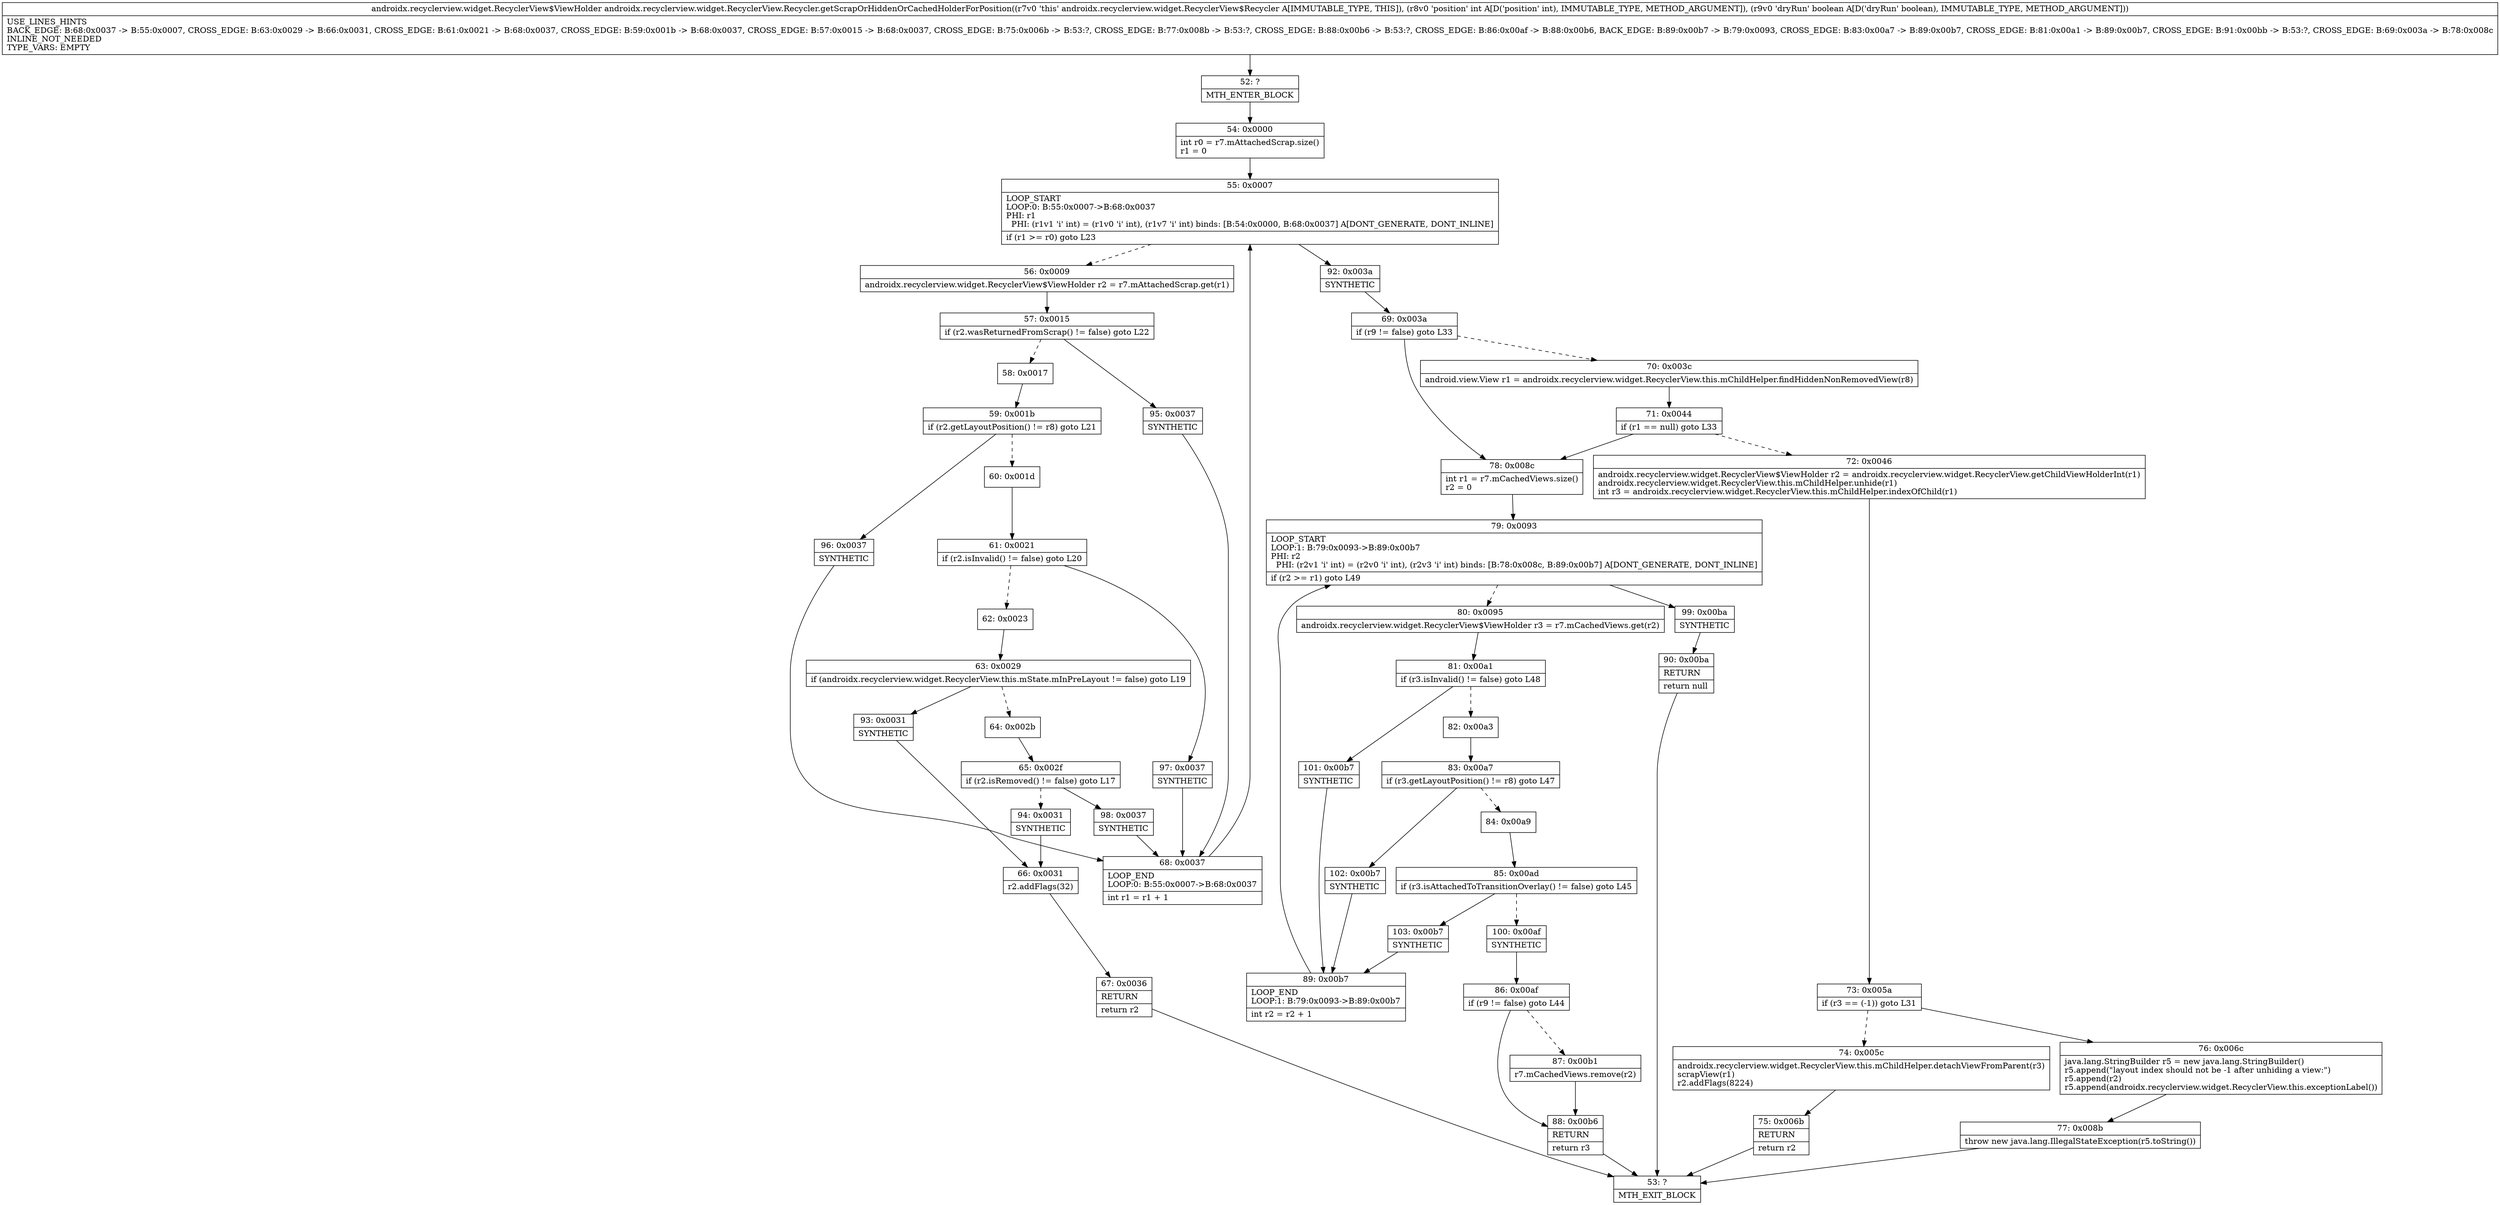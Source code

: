 digraph "CFG forandroidx.recyclerview.widget.RecyclerView.Recycler.getScrapOrHiddenOrCachedHolderForPosition(IZ)Landroidx\/recyclerview\/widget\/RecyclerView$ViewHolder;" {
Node_52 [shape=record,label="{52\:\ ?|MTH_ENTER_BLOCK\l}"];
Node_54 [shape=record,label="{54\:\ 0x0000|int r0 = r7.mAttachedScrap.size()\lr1 = 0\l}"];
Node_55 [shape=record,label="{55\:\ 0x0007|LOOP_START\lLOOP:0: B:55:0x0007\-\>B:68:0x0037\lPHI: r1 \l  PHI: (r1v1 'i' int) = (r1v0 'i' int), (r1v7 'i' int) binds: [B:54:0x0000, B:68:0x0037] A[DONT_GENERATE, DONT_INLINE]\l|if (r1 \>= r0) goto L23\l}"];
Node_56 [shape=record,label="{56\:\ 0x0009|androidx.recyclerview.widget.RecyclerView$ViewHolder r2 = r7.mAttachedScrap.get(r1)\l}"];
Node_57 [shape=record,label="{57\:\ 0x0015|if (r2.wasReturnedFromScrap() != false) goto L22\l}"];
Node_58 [shape=record,label="{58\:\ 0x0017}"];
Node_59 [shape=record,label="{59\:\ 0x001b|if (r2.getLayoutPosition() != r8) goto L21\l}"];
Node_60 [shape=record,label="{60\:\ 0x001d}"];
Node_61 [shape=record,label="{61\:\ 0x0021|if (r2.isInvalid() != false) goto L20\l}"];
Node_62 [shape=record,label="{62\:\ 0x0023}"];
Node_63 [shape=record,label="{63\:\ 0x0029|if (androidx.recyclerview.widget.RecyclerView.this.mState.mInPreLayout != false) goto L19\l}"];
Node_64 [shape=record,label="{64\:\ 0x002b}"];
Node_65 [shape=record,label="{65\:\ 0x002f|if (r2.isRemoved() != false) goto L17\l}"];
Node_94 [shape=record,label="{94\:\ 0x0031|SYNTHETIC\l}"];
Node_66 [shape=record,label="{66\:\ 0x0031|r2.addFlags(32)\l}"];
Node_67 [shape=record,label="{67\:\ 0x0036|RETURN\l|return r2\l}"];
Node_53 [shape=record,label="{53\:\ ?|MTH_EXIT_BLOCK\l}"];
Node_98 [shape=record,label="{98\:\ 0x0037|SYNTHETIC\l}"];
Node_68 [shape=record,label="{68\:\ 0x0037|LOOP_END\lLOOP:0: B:55:0x0007\-\>B:68:0x0037\l|int r1 = r1 + 1\l}"];
Node_93 [shape=record,label="{93\:\ 0x0031|SYNTHETIC\l}"];
Node_97 [shape=record,label="{97\:\ 0x0037|SYNTHETIC\l}"];
Node_96 [shape=record,label="{96\:\ 0x0037|SYNTHETIC\l}"];
Node_95 [shape=record,label="{95\:\ 0x0037|SYNTHETIC\l}"];
Node_92 [shape=record,label="{92\:\ 0x003a|SYNTHETIC\l}"];
Node_69 [shape=record,label="{69\:\ 0x003a|if (r9 != false) goto L33\l}"];
Node_70 [shape=record,label="{70\:\ 0x003c|android.view.View r1 = androidx.recyclerview.widget.RecyclerView.this.mChildHelper.findHiddenNonRemovedView(r8)\l}"];
Node_71 [shape=record,label="{71\:\ 0x0044|if (r1 == null) goto L33\l}"];
Node_72 [shape=record,label="{72\:\ 0x0046|androidx.recyclerview.widget.RecyclerView$ViewHolder r2 = androidx.recyclerview.widget.RecyclerView.getChildViewHolderInt(r1)\landroidx.recyclerview.widget.RecyclerView.this.mChildHelper.unhide(r1)\lint r3 = androidx.recyclerview.widget.RecyclerView.this.mChildHelper.indexOfChild(r1)\l}"];
Node_73 [shape=record,label="{73\:\ 0x005a|if (r3 == (\-1)) goto L31\l}"];
Node_74 [shape=record,label="{74\:\ 0x005c|androidx.recyclerview.widget.RecyclerView.this.mChildHelper.detachViewFromParent(r3)\lscrapView(r1)\lr2.addFlags(8224)\l}"];
Node_75 [shape=record,label="{75\:\ 0x006b|RETURN\l|return r2\l}"];
Node_76 [shape=record,label="{76\:\ 0x006c|java.lang.StringBuilder r5 = new java.lang.StringBuilder()\lr5.append(\"layout index should not be \-1 after unhiding a view:\")\lr5.append(r2)\lr5.append(androidx.recyclerview.widget.RecyclerView.this.exceptionLabel())\l}"];
Node_77 [shape=record,label="{77\:\ 0x008b|throw new java.lang.IllegalStateException(r5.toString())\l}"];
Node_78 [shape=record,label="{78\:\ 0x008c|int r1 = r7.mCachedViews.size()\lr2 = 0\l}"];
Node_79 [shape=record,label="{79\:\ 0x0093|LOOP_START\lLOOP:1: B:79:0x0093\-\>B:89:0x00b7\lPHI: r2 \l  PHI: (r2v1 'i' int) = (r2v0 'i' int), (r2v3 'i' int) binds: [B:78:0x008c, B:89:0x00b7] A[DONT_GENERATE, DONT_INLINE]\l|if (r2 \>= r1) goto L49\l}"];
Node_80 [shape=record,label="{80\:\ 0x0095|androidx.recyclerview.widget.RecyclerView$ViewHolder r3 = r7.mCachedViews.get(r2)\l}"];
Node_81 [shape=record,label="{81\:\ 0x00a1|if (r3.isInvalid() != false) goto L48\l}"];
Node_82 [shape=record,label="{82\:\ 0x00a3}"];
Node_83 [shape=record,label="{83\:\ 0x00a7|if (r3.getLayoutPosition() != r8) goto L47\l}"];
Node_84 [shape=record,label="{84\:\ 0x00a9}"];
Node_85 [shape=record,label="{85\:\ 0x00ad|if (r3.isAttachedToTransitionOverlay() != false) goto L45\l}"];
Node_100 [shape=record,label="{100\:\ 0x00af|SYNTHETIC\l}"];
Node_86 [shape=record,label="{86\:\ 0x00af|if (r9 != false) goto L44\l}"];
Node_87 [shape=record,label="{87\:\ 0x00b1|r7.mCachedViews.remove(r2)\l}"];
Node_88 [shape=record,label="{88\:\ 0x00b6|RETURN\l|return r3\l}"];
Node_103 [shape=record,label="{103\:\ 0x00b7|SYNTHETIC\l}"];
Node_89 [shape=record,label="{89\:\ 0x00b7|LOOP_END\lLOOP:1: B:79:0x0093\-\>B:89:0x00b7\l|int r2 = r2 + 1\l}"];
Node_102 [shape=record,label="{102\:\ 0x00b7|SYNTHETIC\l}"];
Node_101 [shape=record,label="{101\:\ 0x00b7|SYNTHETIC\l}"];
Node_99 [shape=record,label="{99\:\ 0x00ba|SYNTHETIC\l}"];
Node_90 [shape=record,label="{90\:\ 0x00ba|RETURN\l|return null\l}"];
MethodNode[shape=record,label="{androidx.recyclerview.widget.RecyclerView$ViewHolder androidx.recyclerview.widget.RecyclerView.Recycler.getScrapOrHiddenOrCachedHolderForPosition((r7v0 'this' androidx.recyclerview.widget.RecyclerView$Recycler A[IMMUTABLE_TYPE, THIS]), (r8v0 'position' int A[D('position' int), IMMUTABLE_TYPE, METHOD_ARGUMENT]), (r9v0 'dryRun' boolean A[D('dryRun' boolean), IMMUTABLE_TYPE, METHOD_ARGUMENT]))  | USE_LINES_HINTS\lBACK_EDGE: B:68:0x0037 \-\> B:55:0x0007, CROSS_EDGE: B:63:0x0029 \-\> B:66:0x0031, CROSS_EDGE: B:61:0x0021 \-\> B:68:0x0037, CROSS_EDGE: B:59:0x001b \-\> B:68:0x0037, CROSS_EDGE: B:57:0x0015 \-\> B:68:0x0037, CROSS_EDGE: B:75:0x006b \-\> B:53:?, CROSS_EDGE: B:77:0x008b \-\> B:53:?, CROSS_EDGE: B:88:0x00b6 \-\> B:53:?, CROSS_EDGE: B:86:0x00af \-\> B:88:0x00b6, BACK_EDGE: B:89:0x00b7 \-\> B:79:0x0093, CROSS_EDGE: B:83:0x00a7 \-\> B:89:0x00b7, CROSS_EDGE: B:81:0x00a1 \-\> B:89:0x00b7, CROSS_EDGE: B:91:0x00bb \-\> B:53:?, CROSS_EDGE: B:69:0x003a \-\> B:78:0x008c\lINLINE_NOT_NEEDED\lTYPE_VARS: EMPTY\l}"];
MethodNode -> Node_52;Node_52 -> Node_54;
Node_54 -> Node_55;
Node_55 -> Node_56[style=dashed];
Node_55 -> Node_92;
Node_56 -> Node_57;
Node_57 -> Node_58[style=dashed];
Node_57 -> Node_95;
Node_58 -> Node_59;
Node_59 -> Node_60[style=dashed];
Node_59 -> Node_96;
Node_60 -> Node_61;
Node_61 -> Node_62[style=dashed];
Node_61 -> Node_97;
Node_62 -> Node_63;
Node_63 -> Node_64[style=dashed];
Node_63 -> Node_93;
Node_64 -> Node_65;
Node_65 -> Node_94[style=dashed];
Node_65 -> Node_98;
Node_94 -> Node_66;
Node_66 -> Node_67;
Node_67 -> Node_53;
Node_98 -> Node_68;
Node_68 -> Node_55;
Node_93 -> Node_66;
Node_97 -> Node_68;
Node_96 -> Node_68;
Node_95 -> Node_68;
Node_92 -> Node_69;
Node_69 -> Node_70[style=dashed];
Node_69 -> Node_78;
Node_70 -> Node_71;
Node_71 -> Node_72[style=dashed];
Node_71 -> Node_78;
Node_72 -> Node_73;
Node_73 -> Node_74[style=dashed];
Node_73 -> Node_76;
Node_74 -> Node_75;
Node_75 -> Node_53;
Node_76 -> Node_77;
Node_77 -> Node_53;
Node_78 -> Node_79;
Node_79 -> Node_80[style=dashed];
Node_79 -> Node_99;
Node_80 -> Node_81;
Node_81 -> Node_82[style=dashed];
Node_81 -> Node_101;
Node_82 -> Node_83;
Node_83 -> Node_84[style=dashed];
Node_83 -> Node_102;
Node_84 -> Node_85;
Node_85 -> Node_100[style=dashed];
Node_85 -> Node_103;
Node_100 -> Node_86;
Node_86 -> Node_87[style=dashed];
Node_86 -> Node_88;
Node_87 -> Node_88;
Node_88 -> Node_53;
Node_103 -> Node_89;
Node_89 -> Node_79;
Node_102 -> Node_89;
Node_101 -> Node_89;
Node_99 -> Node_90;
Node_90 -> Node_53;
}

